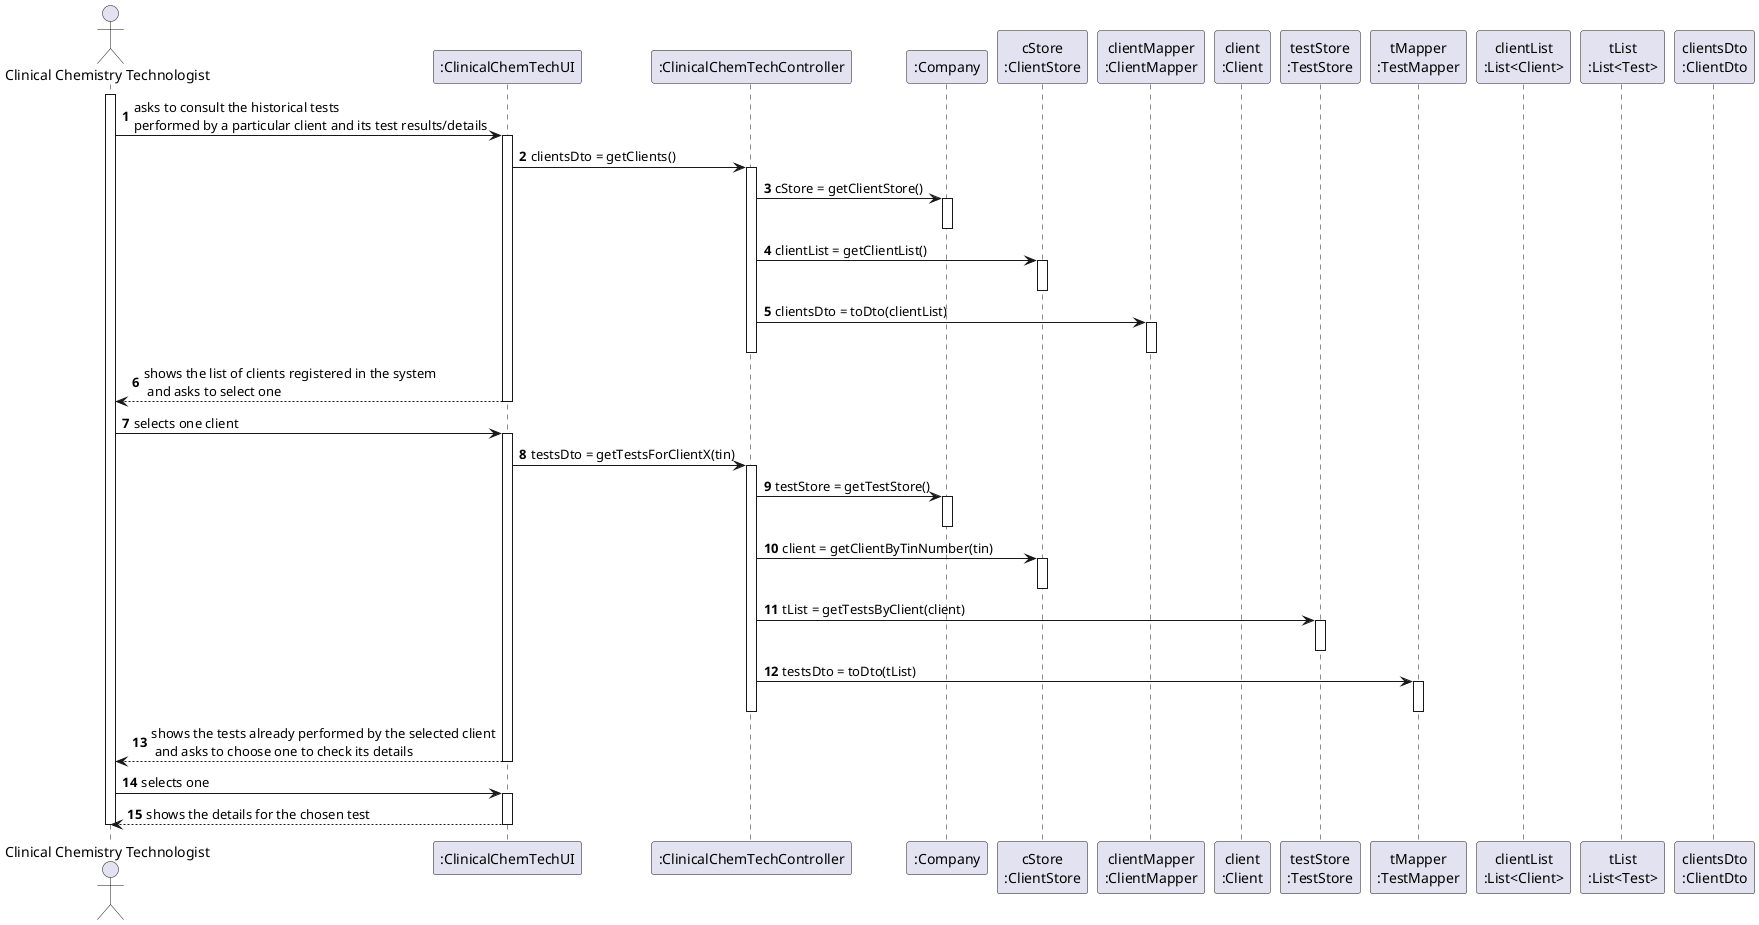 @startuml
'https://plantuml.com/sequence-diagram

autonumber

actor "Clinical Chemistry Technologist" as CCT
participant ":ClinicalChemTechUI" as UI
participant ":ClinicalChemTechController" as CTRL
participant ":Company" as ML
participant "cStore\n:ClientStore" as CSTORE
participant "clientMapper\n:ClientMapper" as CMAPPER
participant "client\n:Client" as CLIENT
participant "testStore\n:TestStore" as TSTORE
participant "tMapper\n:TestMapper" as TMAPPER
participant "clientList\n:List<Client>"
participant "tList\n:List<Test>" as TLIST

participant "clientsDto\n:ClientDto" as CDTO

activate CCT

CCT -> UI: asks to consult the historical tests \nperformed by a particular client and its test results/details
activate UI
UI -> CTRL: clientsDto = getClients()
activate CTRL
CTRL -> ML: cStore = getClientStore()
activate ML
deactivate ML
CTRL -> CSTORE: clientList = getClientList()
activate CSTORE
deactivate CSTORE
CTRL -> CMAPPER: clientsDto = toDto(clientList)
activate CMAPPER
deactivate CMAPPER
deactivate CTRL
UI --> CCT: shows the list of clients registered in the system\n and asks to select one
deactivate UI
CCT -> UI: selects one client
activate UI
UI -> CTRL: testsDto = getTestsForClientX(tin)
activate CTRL
CTRL -> ML: testStore = getTestStore()
activate ML
deactivate ML
CTRL -> CSTORE: client = getClientByTinNumber(tin)
activate CSTORE
deactivate CSTORE
CTRL -> TSTORE: tList = getTestsByClient(client)
activate TSTORE
deactivate TSTORE
CTRL -> TMAPPER: testsDto = toDto(tList)
activate TMAPPER
deactivate TMAPPER
deactivate CTRL
UI --> CCT: shows the tests already performed by the selected client\n and asks to choose one to check its details
deactivate UI
CCT -> UI: selects one
activate UI
UI --> CCT: shows the details for the chosen test
deactivate UI

deactivate CCT



@enduml